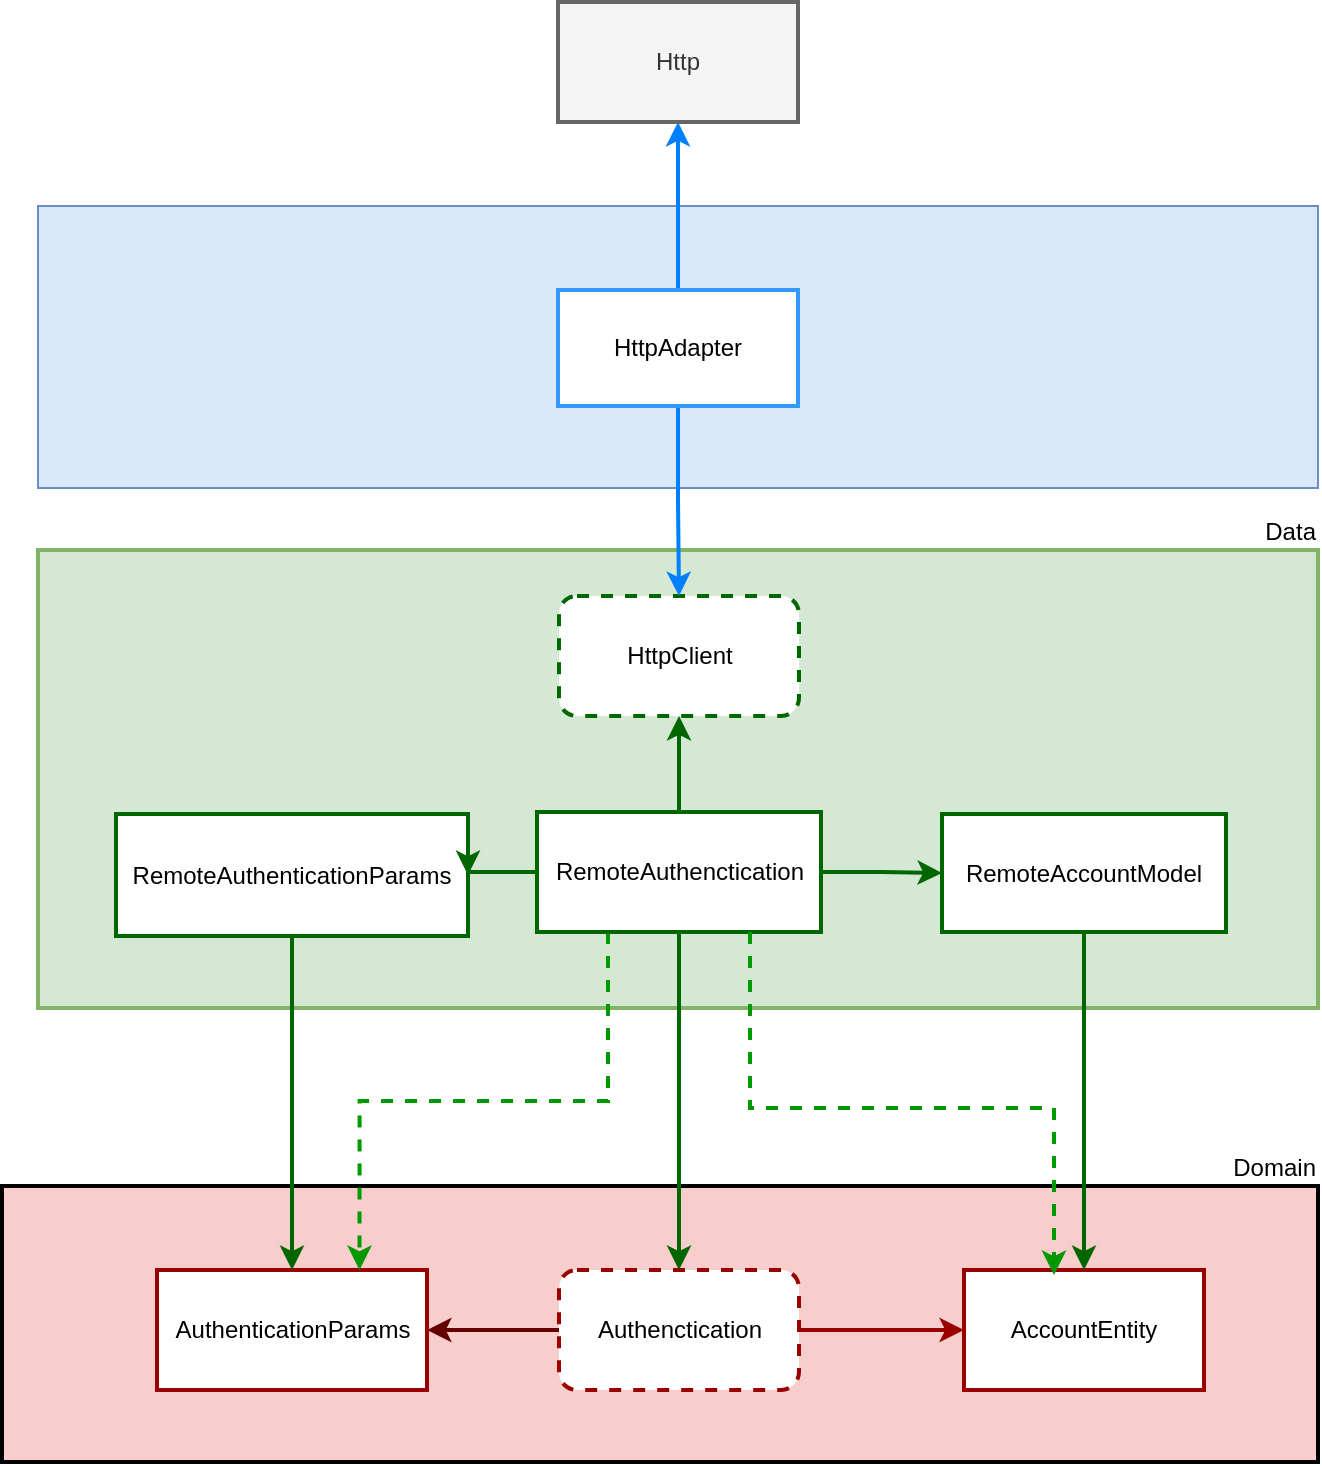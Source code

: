 <mxfile version="14.7.7" type="github">
  <diagram id="ExJXHOA_togmI1vWCyRJ" name="Page-1">
    <mxGraphModel dx="1422" dy="1874" grid="0" gridSize="10" guides="1" tooltips="1" connect="1" arrows="1" fold="1" page="1" pageScale="1" pageWidth="827" pageHeight="1169" background="none" math="0" shadow="0">
      <root>
        <mxCell id="0" />
        <mxCell id="1" parent="0" />
        <mxCell id="WsZb8QZFu8ekhgZ04iRh-14" value="Domain" style="verticalLabelPosition=top;verticalAlign=bottom;html=1;shape=mxgraph.basic.rect;fillColor2=none;strokeWidth=2;size=20;indent=5;fillColor=#f8cecc;align=right;labelPosition=center;" parent="1" vertex="1">
          <mxGeometry x="58" y="258" width="658" height="138" as="geometry" />
        </mxCell>
        <mxCell id="7t8pAxL2XBSFEx_QZdYA-15" style="edgeStyle=orthogonalEdgeStyle;rounded=0;jumpStyle=none;orthogonalLoop=1;jettySize=auto;html=1;exitX=0;exitY=0.5;exitDx=0;exitDy=0;entryX=1;entryY=0.5;entryDx=0;entryDy=0;strokeWidth=2;strokeColor=#660000;" edge="1" parent="1" source="WsZb8QZFu8ekhgZ04iRh-1" target="7t8pAxL2XBSFEx_QZdYA-1">
          <mxGeometry relative="1" as="geometry" />
        </mxCell>
        <mxCell id="WsZb8QZFu8ekhgZ04iRh-1" value="Authenctication" style="whiteSpace=wrap;html=1;dashed=1;glass=0;strokeWidth=2;perimeterSpacing=0;labelBorderColor=none;labelBackgroundColor=none;strokeColor=#990000;rounded=1;" parent="1" vertex="1">
          <mxGeometry x="336.5" y="300" width="120" height="60" as="geometry" />
        </mxCell>
        <mxCell id="WsZb8QZFu8ekhgZ04iRh-3" value="AccountEntity" style="whiteSpace=wrap;html=1;glass=0;strokeWidth=2;perimeterSpacing=0;labelBorderColor=none;labelBackgroundColor=none;strokeColor=#990000;" parent="1" vertex="1">
          <mxGeometry x="539" y="300" width="120" height="60" as="geometry" />
        </mxCell>
        <mxCell id="WsZb8QZFu8ekhgZ04iRh-6" value="" style="endArrow=classic;html=1;exitX=1;exitY=0.5;exitDx=0;exitDy=0;strokeColor=#990000;strokeWidth=2;entryX=0;entryY=0.5;entryDx=0;entryDy=0;" parent="1" source="WsZb8QZFu8ekhgZ04iRh-1" edge="1" target="WsZb8QZFu8ekhgZ04iRh-3">
          <mxGeometry width="50" height="50" relative="1" as="geometry">
            <mxPoint x="270" y="432.5" as="sourcePoint" />
            <mxPoint x="526" y="330" as="targetPoint" />
          </mxGeometry>
        </mxCell>
        <mxCell id="WsZb8QZFu8ekhgZ04iRh-15" value="Data" style="verticalLabelPosition=top;verticalAlign=bottom;html=1;shape=mxgraph.basic.rect;fillColor2=none;strokeWidth=2;size=20;indent=5;align=right;labelPosition=center;fillColor=#d5e8d4;strokeColor=#82b366;" parent="1" vertex="1">
          <mxGeometry x="76" y="-60" width="640" height="229" as="geometry" />
        </mxCell>
        <mxCell id="7t8pAxL2XBSFEx_QZdYA-4" style="edgeStyle=orthogonalEdgeStyle;rounded=0;orthogonalLoop=1;jettySize=auto;html=1;strokeColor=#006600;strokeWidth=2;" edge="1" parent="1" source="7t8pAxL2XBSFEx_QZdYA-10" target="WsZb8QZFu8ekhgZ04iRh-1">
          <mxGeometry relative="1" as="geometry">
            <mxPoint x="397" y="152" as="sourcePoint" />
          </mxGeometry>
        </mxCell>
        <mxCell id="WsZb8QZFu8ekhgZ04iRh-28" value="HttpClient" style="whiteSpace=wrap;html=1;dashed=1;glass=0;strokeWidth=2;perimeterSpacing=0;labelBorderColor=none;labelBackgroundColor=none;rounded=1;strokeColor=#006600;" parent="1" vertex="1">
          <mxGeometry x="336.5" y="-37" width="120" height="60" as="geometry" />
        </mxCell>
        <mxCell id="7t8pAxL2XBSFEx_QZdYA-1" value="AuthenticationParams" style="whiteSpace=wrap;html=1;glass=0;strokeWidth=2;perimeterSpacing=0;labelBorderColor=none;labelBackgroundColor=none;strokeColor=#990000;" vertex="1" parent="1">
          <mxGeometry x="135.5" y="300" width="135" height="60" as="geometry" />
        </mxCell>
        <mxCell id="7t8pAxL2XBSFEx_QZdYA-16" style="edgeStyle=orthogonalEdgeStyle;rounded=0;jumpStyle=none;orthogonalLoop=1;jettySize=auto;html=1;exitX=0.5;exitY=1;exitDx=0;exitDy=0;strokeWidth=2;strokeColor=#006600;" edge="1" parent="1" source="7t8pAxL2XBSFEx_QZdYA-9" target="7t8pAxL2XBSFEx_QZdYA-1">
          <mxGeometry relative="1" as="geometry" />
        </mxCell>
        <mxCell id="7t8pAxL2XBSFEx_QZdYA-9" value="RemoteAuthenticationParams" style="whiteSpace=wrap;html=1;glass=0;strokeWidth=2;perimeterSpacing=0;labelBorderColor=none;labelBackgroundColor=none;rounded=0;strokeColor=#006600;" vertex="1" parent="1">
          <mxGeometry x="115" y="72" width="176" height="61" as="geometry" />
        </mxCell>
        <mxCell id="7t8pAxL2XBSFEx_QZdYA-14" style="edgeStyle=orthogonalEdgeStyle;rounded=0;jumpStyle=none;orthogonalLoop=1;jettySize=auto;html=1;exitX=0.25;exitY=1;exitDx=0;exitDy=0;entryX=0.75;entryY=0;entryDx=0;entryDy=0;dashed=1;strokeColor=#009900;strokeWidth=2;" edge="1" parent="1" source="7t8pAxL2XBSFEx_QZdYA-10" target="7t8pAxL2XBSFEx_QZdYA-1">
          <mxGeometry relative="1" as="geometry" />
        </mxCell>
        <mxCell id="7t8pAxL2XBSFEx_QZdYA-18" style="edgeStyle=orthogonalEdgeStyle;rounded=0;jumpStyle=none;orthogonalLoop=1;jettySize=auto;html=1;entryX=0;entryY=0.5;entryDx=0;entryDy=0;strokeColor=#006600;strokeWidth=2;" edge="1" parent="1" source="7t8pAxL2XBSFEx_QZdYA-10" target="7t8pAxL2XBSFEx_QZdYA-11">
          <mxGeometry relative="1" as="geometry" />
        </mxCell>
        <mxCell id="7t8pAxL2XBSFEx_QZdYA-21" style="edgeStyle=orthogonalEdgeStyle;rounded=0;jumpStyle=none;orthogonalLoop=1;jettySize=auto;html=1;exitX=0;exitY=0.5;exitDx=0;exitDy=0;entryX=1;entryY=0.5;entryDx=0;entryDy=0;strokeColor=#006600;strokeWidth=2;" edge="1" parent="1" source="7t8pAxL2XBSFEx_QZdYA-10" target="7t8pAxL2XBSFEx_QZdYA-9">
          <mxGeometry relative="1" as="geometry" />
        </mxCell>
        <mxCell id="7t8pAxL2XBSFEx_QZdYA-22" style="edgeStyle=orthogonalEdgeStyle;rounded=0;jumpStyle=none;orthogonalLoop=1;jettySize=auto;html=1;exitX=0.5;exitY=0;exitDx=0;exitDy=0;strokeColor=#006600;strokeWidth=2;" edge="1" parent="1" source="7t8pAxL2XBSFEx_QZdYA-10" target="WsZb8QZFu8ekhgZ04iRh-28">
          <mxGeometry relative="1" as="geometry" />
        </mxCell>
        <mxCell id="7t8pAxL2XBSFEx_QZdYA-10" value="RemoteAuthenctication" style="whiteSpace=wrap;html=1;glass=0;strokeWidth=2;perimeterSpacing=0;labelBorderColor=none;labelBackgroundColor=none;rounded=0;strokeColor=#006600;" vertex="1" parent="1">
          <mxGeometry x="325.5" y="71" width="142" height="60" as="geometry" />
        </mxCell>
        <mxCell id="7t8pAxL2XBSFEx_QZdYA-17" style="edgeStyle=orthogonalEdgeStyle;rounded=0;jumpStyle=none;orthogonalLoop=1;jettySize=auto;html=1;entryX=0.5;entryY=0;entryDx=0;entryDy=0;strokeWidth=2;strokeColor=#006600;" edge="1" parent="1" source="7t8pAxL2XBSFEx_QZdYA-11" target="WsZb8QZFu8ekhgZ04iRh-3">
          <mxGeometry relative="1" as="geometry" />
        </mxCell>
        <mxCell id="7t8pAxL2XBSFEx_QZdYA-11" value="RemoteAccountModel" style="whiteSpace=wrap;html=1;glass=0;strokeWidth=2;perimeterSpacing=0;labelBorderColor=none;labelBackgroundColor=none;rounded=0;strokeColor=#006600;" vertex="1" parent="1">
          <mxGeometry x="528" y="72" width="142" height="59" as="geometry" />
        </mxCell>
        <mxCell id="7t8pAxL2XBSFEx_QZdYA-12" style="edgeStyle=orthogonalEdgeStyle;rounded=0;orthogonalLoop=1;jettySize=auto;html=1;exitX=0.75;exitY=1;exitDx=0;exitDy=0;entryX=0.25;entryY=0;entryDx=0;entryDy=0;dashed=1;strokeWidth=2;jumpStyle=none;strokeColor=#009900;" edge="1" source="7t8pAxL2XBSFEx_QZdYA-10" parent="1">
          <mxGeometry relative="1" as="geometry">
            <mxPoint x="584" y="302.5" as="targetPoint" />
            <Array as="points">
              <mxPoint x="432" y="219" />
              <mxPoint x="584" y="219" />
            </Array>
          </mxGeometry>
        </mxCell>
        <mxCell id="7t8pAxL2XBSFEx_QZdYA-23" value="" style="rounded=0;whiteSpace=wrap;html=1;strokeColor=#6c8ebf;fillColor=#dae8fc;" vertex="1" parent="1">
          <mxGeometry x="76" y="-232" width="640" height="141" as="geometry" />
        </mxCell>
        <mxCell id="7t8pAxL2XBSFEx_QZdYA-25" style="edgeStyle=orthogonalEdgeStyle;rounded=0;jumpStyle=none;orthogonalLoop=1;jettySize=auto;html=1;strokeWidth=2;strokeColor=#007FFF;" edge="1" parent="1" source="7t8pAxL2XBSFEx_QZdYA-24" target="WsZb8QZFu8ekhgZ04iRh-28">
          <mxGeometry relative="1" as="geometry" />
        </mxCell>
        <mxCell id="7t8pAxL2XBSFEx_QZdYA-27" style="edgeStyle=orthogonalEdgeStyle;rounded=0;jumpStyle=none;orthogonalLoop=1;jettySize=auto;html=1;entryX=0.5;entryY=1;entryDx=0;entryDy=0;strokeColor=#007FFF;strokeWidth=2;" edge="1" parent="1" source="7t8pAxL2XBSFEx_QZdYA-24" target="7t8pAxL2XBSFEx_QZdYA-26">
          <mxGeometry relative="1" as="geometry" />
        </mxCell>
        <mxCell id="7t8pAxL2XBSFEx_QZdYA-24" value="HttpAdapter" style="rounded=0;whiteSpace=wrap;html=1;strokeWidth=2;strokeColor=#3399FF;" vertex="1" parent="1">
          <mxGeometry x="336" y="-190" width="120" height="58" as="geometry" />
        </mxCell>
        <mxCell id="7t8pAxL2XBSFEx_QZdYA-26" value="Http" style="rounded=0;whiteSpace=wrap;html=1;strokeColor=#666666;strokeWidth=2;fillColor=#f5f5f5;fontColor=#333333;" vertex="1" parent="1">
          <mxGeometry x="336" y="-334" width="120" height="60" as="geometry" />
        </mxCell>
      </root>
    </mxGraphModel>
  </diagram>
</mxfile>
